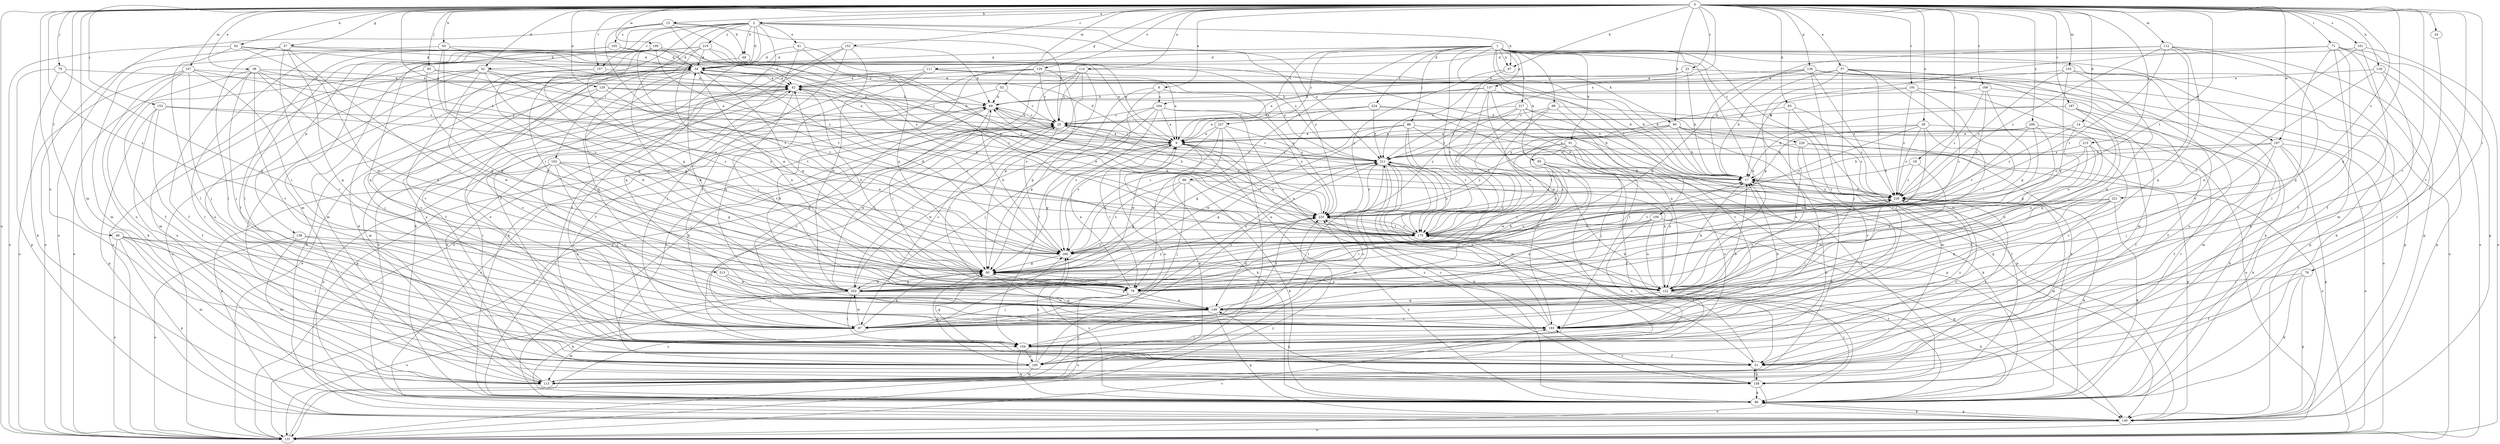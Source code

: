 strict digraph  {
0;
1;
2;
8;
9;
14;
15;
17;
18;
22;
24;
25;
32;
34;
37;
38;
39;
41;
42;
49;
51;
52;
57;
60;
62;
63;
65;
67;
68;
69;
71;
76;
78;
79;
85;
86;
87;
90;
91;
95;
96;
98;
99;
100;
102;
104;
105;
107;
111;
112;
113;
114;
118;
120;
122;
129;
131;
136;
137;
139;
140;
149;
152;
153;
157;
158;
161;
164;
165;
166;
168;
175;
185;
187;
191;
193;
195;
197;
202;
206;
211;
213;
215;
217;
219;
220;
221;
224;
226;
227;
229;
0 -> 2  [label=a];
0 -> 8  [label=a];
0 -> 9  [label=a];
0 -> 14  [label=b];
0 -> 15  [label=b];
0 -> 18  [label=c];
0 -> 22  [label=c];
0 -> 24  [label=c];
0 -> 32  [label=d];
0 -> 37  [label=e];
0 -> 38  [label=e];
0 -> 39  [label=e];
0 -> 49  [label=f];
0 -> 51  [label=f];
0 -> 52  [label=g];
0 -> 57  [label=g];
0 -> 62  [label=h];
0 -> 63  [label=h];
0 -> 65  [label=h];
0 -> 67  [label=h];
0 -> 71  [label=i];
0 -> 76  [label=i];
0 -> 79  [label=j];
0 -> 85  [label=j];
0 -> 90  [label=k];
0 -> 105  [label=m];
0 -> 107  [label=m];
0 -> 111  [label=m];
0 -> 112  [label=m];
0 -> 113  [label=m];
0 -> 114  [label=n];
0 -> 118  [label=n];
0 -> 120  [label=n];
0 -> 129  [label=o];
0 -> 131  [label=o];
0 -> 136  [label=p];
0 -> 149  [label=q];
0 -> 152  [label=r];
0 -> 153  [label=r];
0 -> 157  [label=r];
0 -> 161  [label=s];
0 -> 168  [label=t];
0 -> 175  [label=t];
0 -> 185  [label=u];
0 -> 187  [label=v];
0 -> 191  [label=v];
0 -> 193  [label=v];
0 -> 195  [label=w];
0 -> 197  [label=w];
0 -> 206  [label=x];
0 -> 211  [label=x];
0 -> 213  [label=y];
0 -> 215  [label=y];
0 -> 221  [label=z];
1 -> 32  [label=d];
1 -> 67  [label=h];
1 -> 86  [label=j];
1 -> 90  [label=k];
1 -> 91  [label=k];
1 -> 95  [label=k];
1 -> 96  [label=k];
1 -> 98  [label=l];
1 -> 99  [label=l];
1 -> 100  [label=l];
1 -> 122  [label=n];
1 -> 137  [label=p];
1 -> 164  [label=s];
1 -> 175  [label=t];
1 -> 193  [label=v];
1 -> 197  [label=w];
1 -> 217  [label=y];
1 -> 224  [label=z];
1 -> 226  [label=z];
1 -> 227  [label=z];
2 -> 34  [label=d];
2 -> 41  [label=e];
2 -> 51  [label=f];
2 -> 67  [label=h];
2 -> 68  [label=h];
2 -> 78  [label=i];
2 -> 102  [label=l];
2 -> 104  [label=l];
2 -> 113  [label=m];
2 -> 139  [label=p];
2 -> 157  [label=r];
2 -> 211  [label=x];
2 -> 219  [label=y];
2 -> 220  [label=y];
8 -> 60  [label=g];
8 -> 104  [label=l];
8 -> 164  [label=s];
8 -> 220  [label=y];
9 -> 25  [label=c];
9 -> 34  [label=d];
9 -> 60  [label=g];
9 -> 78  [label=i];
9 -> 96  [label=k];
9 -> 122  [label=n];
9 -> 175  [label=t];
9 -> 202  [label=w];
9 -> 211  [label=x];
14 -> 9  [label=a];
14 -> 51  [label=f];
14 -> 60  [label=g];
14 -> 122  [label=n];
14 -> 229  [label=z];
15 -> 17  [label=b];
15 -> 25  [label=c];
15 -> 68  [label=h];
15 -> 131  [label=o];
15 -> 165  [label=s];
15 -> 166  [label=s];
15 -> 220  [label=y];
17 -> 34  [label=d];
17 -> 229  [label=z];
18 -> 17  [label=b];
18 -> 122  [label=n];
18 -> 229  [label=z];
22 -> 17  [label=b];
22 -> 42  [label=e];
22 -> 140  [label=p];
22 -> 211  [label=x];
24 -> 193  [label=v];
25 -> 9  [label=a];
25 -> 69  [label=h];
25 -> 78  [label=i];
25 -> 202  [label=w];
25 -> 220  [label=y];
32 -> 42  [label=e];
32 -> 60  [label=g];
32 -> 113  [label=m];
32 -> 158  [label=r];
32 -> 166  [label=s];
32 -> 175  [label=t];
32 -> 185  [label=u];
32 -> 193  [label=v];
34 -> 42  [label=e];
34 -> 51  [label=f];
34 -> 60  [label=g];
34 -> 122  [label=n];
34 -> 131  [label=o];
34 -> 149  [label=q];
34 -> 185  [label=u];
34 -> 202  [label=w];
37 -> 17  [label=b];
37 -> 42  [label=e];
37 -> 60  [label=g];
37 -> 87  [label=j];
37 -> 96  [label=k];
37 -> 166  [label=s];
37 -> 193  [label=v];
37 -> 229  [label=z];
38 -> 9  [label=a];
38 -> 42  [label=e];
38 -> 51  [label=f];
38 -> 60  [label=g];
38 -> 87  [label=j];
38 -> 122  [label=n];
38 -> 131  [label=o];
38 -> 193  [label=v];
39 -> 9  [label=a];
39 -> 17  [label=b];
39 -> 78  [label=i];
39 -> 96  [label=k];
39 -> 202  [label=w];
39 -> 220  [label=y];
39 -> 229  [label=z];
41 -> 34  [label=d];
41 -> 60  [label=g];
41 -> 149  [label=q];
41 -> 220  [label=y];
42 -> 69  [label=h];
42 -> 78  [label=i];
42 -> 113  [label=m];
42 -> 158  [label=r];
42 -> 166  [label=s];
49 -> 87  [label=j];
49 -> 104  [label=l];
49 -> 113  [label=m];
49 -> 131  [label=o];
49 -> 140  [label=p];
49 -> 166  [label=s];
51 -> 158  [label=r];
51 -> 175  [label=t];
51 -> 229  [label=z];
52 -> 25  [label=c];
52 -> 69  [label=h];
52 -> 193  [label=v];
57 -> 9  [label=a];
57 -> 34  [label=d];
57 -> 78  [label=i];
57 -> 104  [label=l];
57 -> 131  [label=o];
57 -> 149  [label=q];
57 -> 193  [label=v];
60 -> 17  [label=b];
60 -> 42  [label=e];
60 -> 78  [label=i];
60 -> 122  [label=n];
60 -> 193  [label=v];
60 -> 202  [label=w];
62 -> 34  [label=d];
62 -> 69  [label=h];
62 -> 104  [label=l];
62 -> 131  [label=o];
62 -> 202  [label=w];
63 -> 34  [label=d];
63 -> 113  [label=m];
63 -> 122  [label=n];
63 -> 166  [label=s];
63 -> 211  [label=x];
65 -> 25  [label=c];
65 -> 113  [label=m];
65 -> 149  [label=q];
65 -> 229  [label=z];
67 -> 175  [label=t];
67 -> 220  [label=y];
68 -> 17  [label=b];
68 -> 60  [label=g];
69 -> 25  [label=c];
69 -> 78  [label=i];
69 -> 140  [label=p];
69 -> 149  [label=q];
69 -> 229  [label=z];
71 -> 17  [label=b];
71 -> 34  [label=d];
71 -> 51  [label=f];
71 -> 113  [label=m];
71 -> 131  [label=o];
71 -> 140  [label=p];
71 -> 149  [label=q];
71 -> 158  [label=r];
76 -> 51  [label=f];
76 -> 78  [label=i];
76 -> 96  [label=k];
76 -> 140  [label=p];
78 -> 9  [label=a];
78 -> 87  [label=j];
78 -> 131  [label=o];
78 -> 149  [label=q];
78 -> 211  [label=x];
79 -> 42  [label=e];
79 -> 60  [label=g];
79 -> 96  [label=k];
79 -> 140  [label=p];
85 -> 9  [label=a];
85 -> 42  [label=e];
85 -> 51  [label=f];
85 -> 60  [label=g];
86 -> 9  [label=a];
86 -> 60  [label=g];
86 -> 113  [label=m];
86 -> 140  [label=p];
86 -> 175  [label=t];
86 -> 193  [label=v];
86 -> 202  [label=w];
87 -> 17  [label=b];
87 -> 25  [label=c];
87 -> 60  [label=g];
87 -> 113  [label=m];
87 -> 202  [label=w];
87 -> 211  [label=x];
90 -> 9  [label=a];
90 -> 17  [label=b];
90 -> 158  [label=r];
90 -> 166  [label=s];
90 -> 175  [label=t];
90 -> 193  [label=v];
90 -> 229  [label=z];
91 -> 87  [label=j];
91 -> 96  [label=k];
91 -> 158  [label=r];
91 -> 166  [label=s];
91 -> 185  [label=u];
91 -> 211  [label=x];
91 -> 220  [label=y];
95 -> 17  [label=b];
95 -> 51  [label=f];
95 -> 87  [label=j];
95 -> 122  [label=n];
95 -> 185  [label=u];
95 -> 202  [label=w];
96 -> 25  [label=c];
96 -> 42  [label=e];
96 -> 140  [label=p];
96 -> 166  [label=s];
96 -> 175  [label=t];
96 -> 220  [label=y];
98 -> 60  [label=g];
98 -> 87  [label=j];
98 -> 96  [label=k];
98 -> 166  [label=s];
98 -> 229  [label=z];
99 -> 25  [label=c];
99 -> 96  [label=k];
99 -> 122  [label=n];
99 -> 166  [label=s];
99 -> 175  [label=t];
100 -> 78  [label=i];
100 -> 122  [label=n];
100 -> 140  [label=p];
100 -> 175  [label=t];
100 -> 185  [label=u];
102 -> 17  [label=b];
102 -> 60  [label=g];
102 -> 78  [label=i];
102 -> 87  [label=j];
102 -> 96  [label=k];
102 -> 140  [label=p];
102 -> 175  [label=t];
102 -> 193  [label=v];
104 -> 42  [label=e];
104 -> 51  [label=f];
104 -> 60  [label=g];
104 -> 96  [label=k];
104 -> 185  [label=u];
104 -> 211  [label=x];
104 -> 229  [label=z];
105 -> 42  [label=e];
105 -> 60  [label=g];
105 -> 96  [label=k];
105 -> 149  [label=q];
105 -> 229  [label=z];
107 -> 42  [label=e];
107 -> 78  [label=i];
107 -> 87  [label=j];
107 -> 96  [label=k];
107 -> 131  [label=o];
107 -> 185  [label=u];
107 -> 211  [label=x];
111 -> 9  [label=a];
111 -> 42  [label=e];
111 -> 87  [label=j];
111 -> 149  [label=q];
111 -> 211  [label=x];
112 -> 17  [label=b];
112 -> 34  [label=d];
112 -> 78  [label=i];
112 -> 104  [label=l];
112 -> 140  [label=p];
112 -> 149  [label=q];
112 -> 175  [label=t];
112 -> 229  [label=z];
113 -> 9  [label=a];
113 -> 17  [label=b];
113 -> 34  [label=d];
113 -> 69  [label=h];
114 -> 17  [label=b];
114 -> 25  [label=c];
114 -> 42  [label=e];
114 -> 60  [label=g];
114 -> 96  [label=k];
114 -> 104  [label=l];
114 -> 131  [label=o];
118 -> 42  [label=e];
118 -> 104  [label=l];
118 -> 122  [label=n];
118 -> 140  [label=p];
120 -> 25  [label=c];
120 -> 69  [label=h];
120 -> 87  [label=j];
120 -> 175  [label=t];
120 -> 193  [label=v];
122 -> 17  [label=b];
122 -> 34  [label=d];
122 -> 42  [label=e];
122 -> 96  [label=k];
122 -> 149  [label=q];
122 -> 158  [label=r];
122 -> 211  [label=x];
122 -> 229  [label=z];
129 -> 17  [label=b];
129 -> 25  [label=c];
129 -> 42  [label=e];
129 -> 51  [label=f];
129 -> 96  [label=k];
129 -> 166  [label=s];
131 -> 42  [label=e];
131 -> 166  [label=s];
131 -> 193  [label=v];
131 -> 220  [label=y];
136 -> 9  [label=a];
136 -> 42  [label=e];
136 -> 60  [label=g];
136 -> 104  [label=l];
136 -> 113  [label=m];
136 -> 131  [label=o];
136 -> 140  [label=p];
136 -> 229  [label=z];
137 -> 9  [label=a];
137 -> 69  [label=h];
137 -> 104  [label=l];
137 -> 140  [label=p];
137 -> 175  [label=t];
137 -> 202  [label=w];
139 -> 87  [label=j];
139 -> 113  [label=m];
139 -> 131  [label=o];
139 -> 166  [label=s];
140 -> 25  [label=c];
140 -> 34  [label=d];
140 -> 96  [label=k];
140 -> 131  [label=o];
149 -> 25  [label=c];
149 -> 60  [label=g];
149 -> 87  [label=j];
149 -> 140  [label=p];
149 -> 185  [label=u];
149 -> 193  [label=v];
149 -> 220  [label=y];
152 -> 34  [label=d];
152 -> 51  [label=f];
152 -> 69  [label=h];
152 -> 87  [label=j];
152 -> 131  [label=o];
152 -> 202  [label=w];
153 -> 25  [label=c];
153 -> 51  [label=f];
153 -> 140  [label=p];
153 -> 185  [label=u];
153 -> 220  [label=y];
157 -> 42  [label=e];
157 -> 60  [label=g];
157 -> 202  [label=w];
158 -> 51  [label=f];
158 -> 96  [label=k];
158 -> 131  [label=o];
158 -> 149  [label=q];
158 -> 193  [label=v];
161 -> 34  [label=d];
161 -> 51  [label=f];
161 -> 78  [label=i];
161 -> 131  [label=o];
164 -> 9  [label=a];
164 -> 25  [label=c];
164 -> 60  [label=g];
164 -> 87  [label=j];
164 -> 122  [label=n];
164 -> 166  [label=s];
164 -> 220  [label=y];
165 -> 34  [label=d];
165 -> 51  [label=f];
165 -> 104  [label=l];
165 -> 158  [label=r];
165 -> 211  [label=x];
165 -> 220  [label=y];
166 -> 34  [label=d];
166 -> 60  [label=g];
166 -> 69  [label=h];
166 -> 211  [label=x];
168 -> 60  [label=g];
168 -> 69  [label=h];
168 -> 131  [label=o];
168 -> 220  [label=y];
168 -> 229  [label=z];
175 -> 9  [label=a];
175 -> 34  [label=d];
175 -> 42  [label=e];
175 -> 166  [label=s];
175 -> 211  [label=x];
175 -> 220  [label=y];
175 -> 229  [label=z];
185 -> 9  [label=a];
185 -> 17  [label=b];
185 -> 25  [label=c];
185 -> 60  [label=g];
185 -> 113  [label=m];
185 -> 166  [label=s];
185 -> 229  [label=z];
187 -> 17  [label=b];
187 -> 25  [label=c];
187 -> 51  [label=f];
187 -> 113  [label=m];
187 -> 149  [label=q];
191 -> 69  [label=h];
191 -> 78  [label=i];
191 -> 122  [label=n];
191 -> 185  [label=u];
191 -> 220  [label=y];
191 -> 229  [label=z];
193 -> 17  [label=b];
193 -> 104  [label=l];
193 -> 211  [label=x];
193 -> 220  [label=y];
195 -> 9  [label=a];
195 -> 34  [label=d];
195 -> 60  [label=g];
195 -> 149  [label=q];
195 -> 166  [label=s];
195 -> 175  [label=t];
195 -> 229  [label=z];
197 -> 17  [label=b];
197 -> 51  [label=f];
197 -> 87  [label=j];
197 -> 96  [label=k];
197 -> 131  [label=o];
197 -> 140  [label=p];
197 -> 211  [label=x];
202 -> 25  [label=c];
202 -> 60  [label=g];
202 -> 69  [label=h];
202 -> 96  [label=k];
202 -> 104  [label=l];
202 -> 131  [label=o];
202 -> 149  [label=q];
202 -> 220  [label=y];
206 -> 9  [label=a];
206 -> 78  [label=i];
206 -> 158  [label=r];
206 -> 175  [label=t];
206 -> 202  [label=w];
206 -> 211  [label=x];
211 -> 17  [label=b];
211 -> 25  [label=c];
211 -> 51  [label=f];
211 -> 60  [label=g];
211 -> 96  [label=k];
211 -> 104  [label=l];
211 -> 113  [label=m];
211 -> 158  [label=r];
211 -> 220  [label=y];
213 -> 78  [label=i];
213 -> 87  [label=j];
213 -> 202  [label=w];
215 -> 78  [label=i];
215 -> 122  [label=n];
215 -> 193  [label=v];
215 -> 211  [label=x];
215 -> 229  [label=z];
217 -> 25  [label=c];
217 -> 131  [label=o];
217 -> 140  [label=p];
217 -> 175  [label=t];
217 -> 193  [label=v];
217 -> 211  [label=x];
217 -> 220  [label=y];
219 -> 34  [label=d];
219 -> 42  [label=e];
219 -> 78  [label=i];
219 -> 96  [label=k];
219 -> 113  [label=m];
219 -> 131  [label=o];
219 -> 175  [label=t];
220 -> 69  [label=h];
220 -> 122  [label=n];
220 -> 149  [label=q];
220 -> 175  [label=t];
221 -> 96  [label=k];
221 -> 104  [label=l];
221 -> 122  [label=n];
221 -> 149  [label=q];
221 -> 175  [label=t];
221 -> 202  [label=w];
221 -> 220  [label=y];
224 -> 9  [label=a];
224 -> 17  [label=b];
224 -> 25  [label=c];
224 -> 96  [label=k];
224 -> 166  [label=s];
224 -> 211  [label=x];
226 -> 122  [label=n];
226 -> 131  [label=o];
226 -> 140  [label=p];
226 -> 193  [label=v];
226 -> 211  [label=x];
227 -> 9  [label=a];
227 -> 78  [label=i];
227 -> 131  [label=o];
227 -> 166  [label=s];
227 -> 202  [label=w];
227 -> 211  [label=x];
229 -> 17  [label=b];
229 -> 69  [label=h];
229 -> 87  [label=j];
229 -> 96  [label=k];
229 -> 113  [label=m];
229 -> 166  [label=s];
229 -> 220  [label=y];
}
